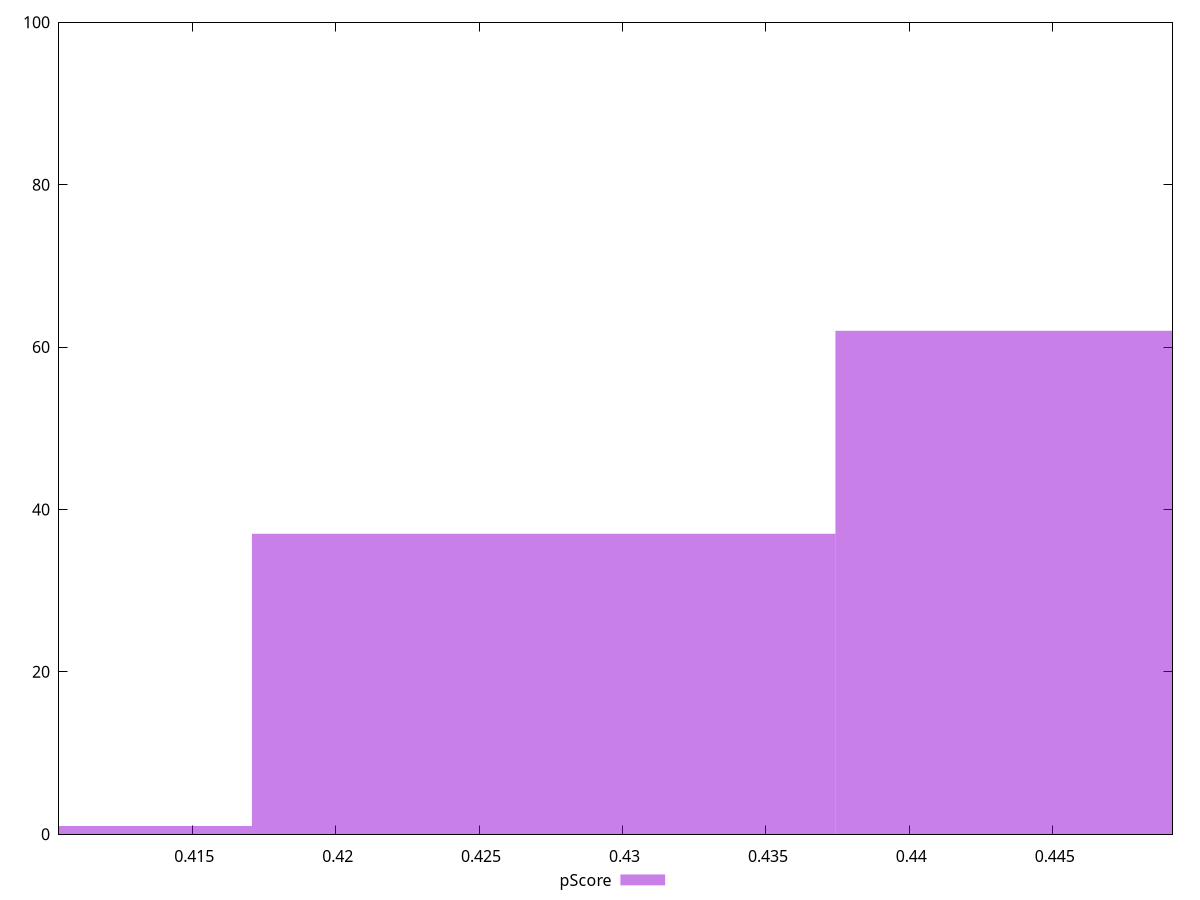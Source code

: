 reset

$pScore <<EOF
0.40690626697280863 1
0.44759689367008954 62
0.4272515803214491 37
EOF

set key outside below
set boxwidth 0.020345313348640433
set xrange [0.4103529411764706:0.4491764705882353]
set yrange [0:100]
set trange [0:100]
set style fill transparent solid 0.5 noborder
set terminal svg size 640, 490 enhanced background rgb 'white'
set output "report_00018_2021-02-10T15-25-16.877Z/render-blocking-resources/samples/pages+cached/pScore/histogram.svg"

plot $pScore title "pScore" with boxes

reset
